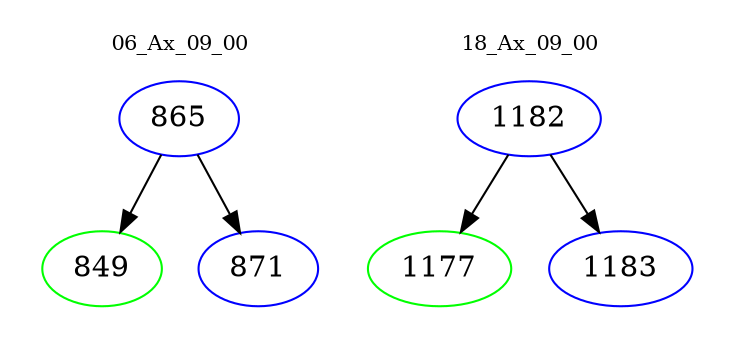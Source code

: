 digraph{
subgraph cluster_0 {
color = white
label = "06_Ax_09_00";
fontsize=10;
T0_865 [label="865", color="blue"]
T0_865 -> T0_849 [color="black"]
T0_849 [label="849", color="green"]
T0_865 -> T0_871 [color="black"]
T0_871 [label="871", color="blue"]
}
subgraph cluster_1 {
color = white
label = "18_Ax_09_00";
fontsize=10;
T1_1182 [label="1182", color="blue"]
T1_1182 -> T1_1177 [color="black"]
T1_1177 [label="1177", color="green"]
T1_1182 -> T1_1183 [color="black"]
T1_1183 [label="1183", color="blue"]
}
}
